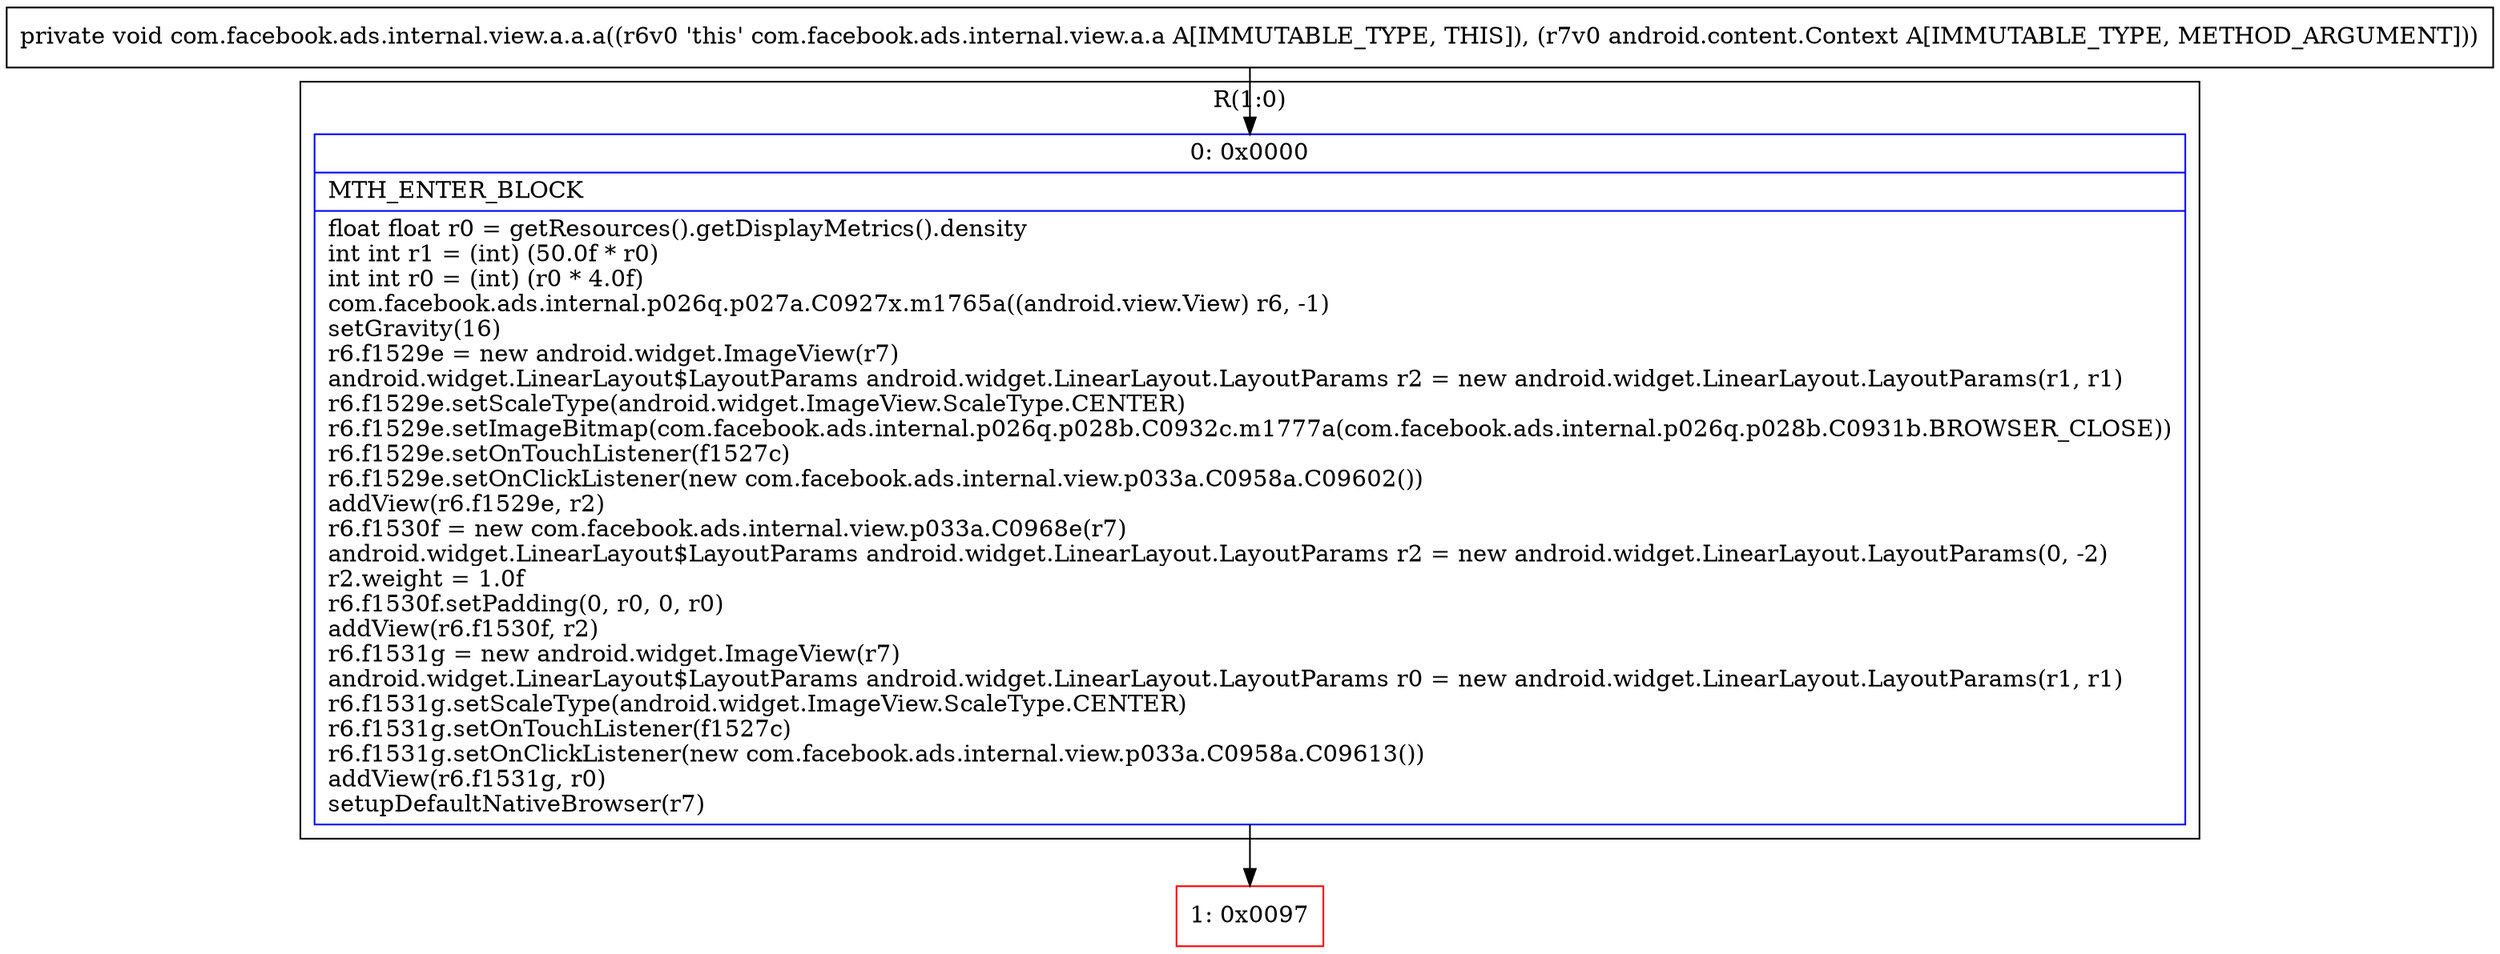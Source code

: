 digraph "CFG forcom.facebook.ads.internal.view.a.a.a(Landroid\/content\/Context;)V" {
subgraph cluster_Region_925266300 {
label = "R(1:0)";
node [shape=record,color=blue];
Node_0 [shape=record,label="{0\:\ 0x0000|MTH_ENTER_BLOCK\l|float float r0 = getResources().getDisplayMetrics().density\lint int r1 = (int) (50.0f * r0)\lint int r0 = (int) (r0 * 4.0f)\lcom.facebook.ads.internal.p026q.p027a.C0927x.m1765a((android.view.View) r6, \-1)\lsetGravity(16)\lr6.f1529e = new android.widget.ImageView(r7)\landroid.widget.LinearLayout$LayoutParams android.widget.LinearLayout.LayoutParams r2 = new android.widget.LinearLayout.LayoutParams(r1, r1)\lr6.f1529e.setScaleType(android.widget.ImageView.ScaleType.CENTER)\lr6.f1529e.setImageBitmap(com.facebook.ads.internal.p026q.p028b.C0932c.m1777a(com.facebook.ads.internal.p026q.p028b.C0931b.BROWSER_CLOSE))\lr6.f1529e.setOnTouchListener(f1527c)\lr6.f1529e.setOnClickListener(new com.facebook.ads.internal.view.p033a.C0958a.C09602())\laddView(r6.f1529e, r2)\lr6.f1530f = new com.facebook.ads.internal.view.p033a.C0968e(r7)\landroid.widget.LinearLayout$LayoutParams android.widget.LinearLayout.LayoutParams r2 = new android.widget.LinearLayout.LayoutParams(0, \-2)\lr2.weight = 1.0f\lr6.f1530f.setPadding(0, r0, 0, r0)\laddView(r6.f1530f, r2)\lr6.f1531g = new android.widget.ImageView(r7)\landroid.widget.LinearLayout$LayoutParams android.widget.LinearLayout.LayoutParams r0 = new android.widget.LinearLayout.LayoutParams(r1, r1)\lr6.f1531g.setScaleType(android.widget.ImageView.ScaleType.CENTER)\lr6.f1531g.setOnTouchListener(f1527c)\lr6.f1531g.setOnClickListener(new com.facebook.ads.internal.view.p033a.C0958a.C09613())\laddView(r6.f1531g, r0)\lsetupDefaultNativeBrowser(r7)\l}"];
}
Node_1 [shape=record,color=red,label="{1\:\ 0x0097}"];
MethodNode[shape=record,label="{private void com.facebook.ads.internal.view.a.a.a((r6v0 'this' com.facebook.ads.internal.view.a.a A[IMMUTABLE_TYPE, THIS]), (r7v0 android.content.Context A[IMMUTABLE_TYPE, METHOD_ARGUMENT])) }"];
MethodNode -> Node_0;
Node_0 -> Node_1;
}

